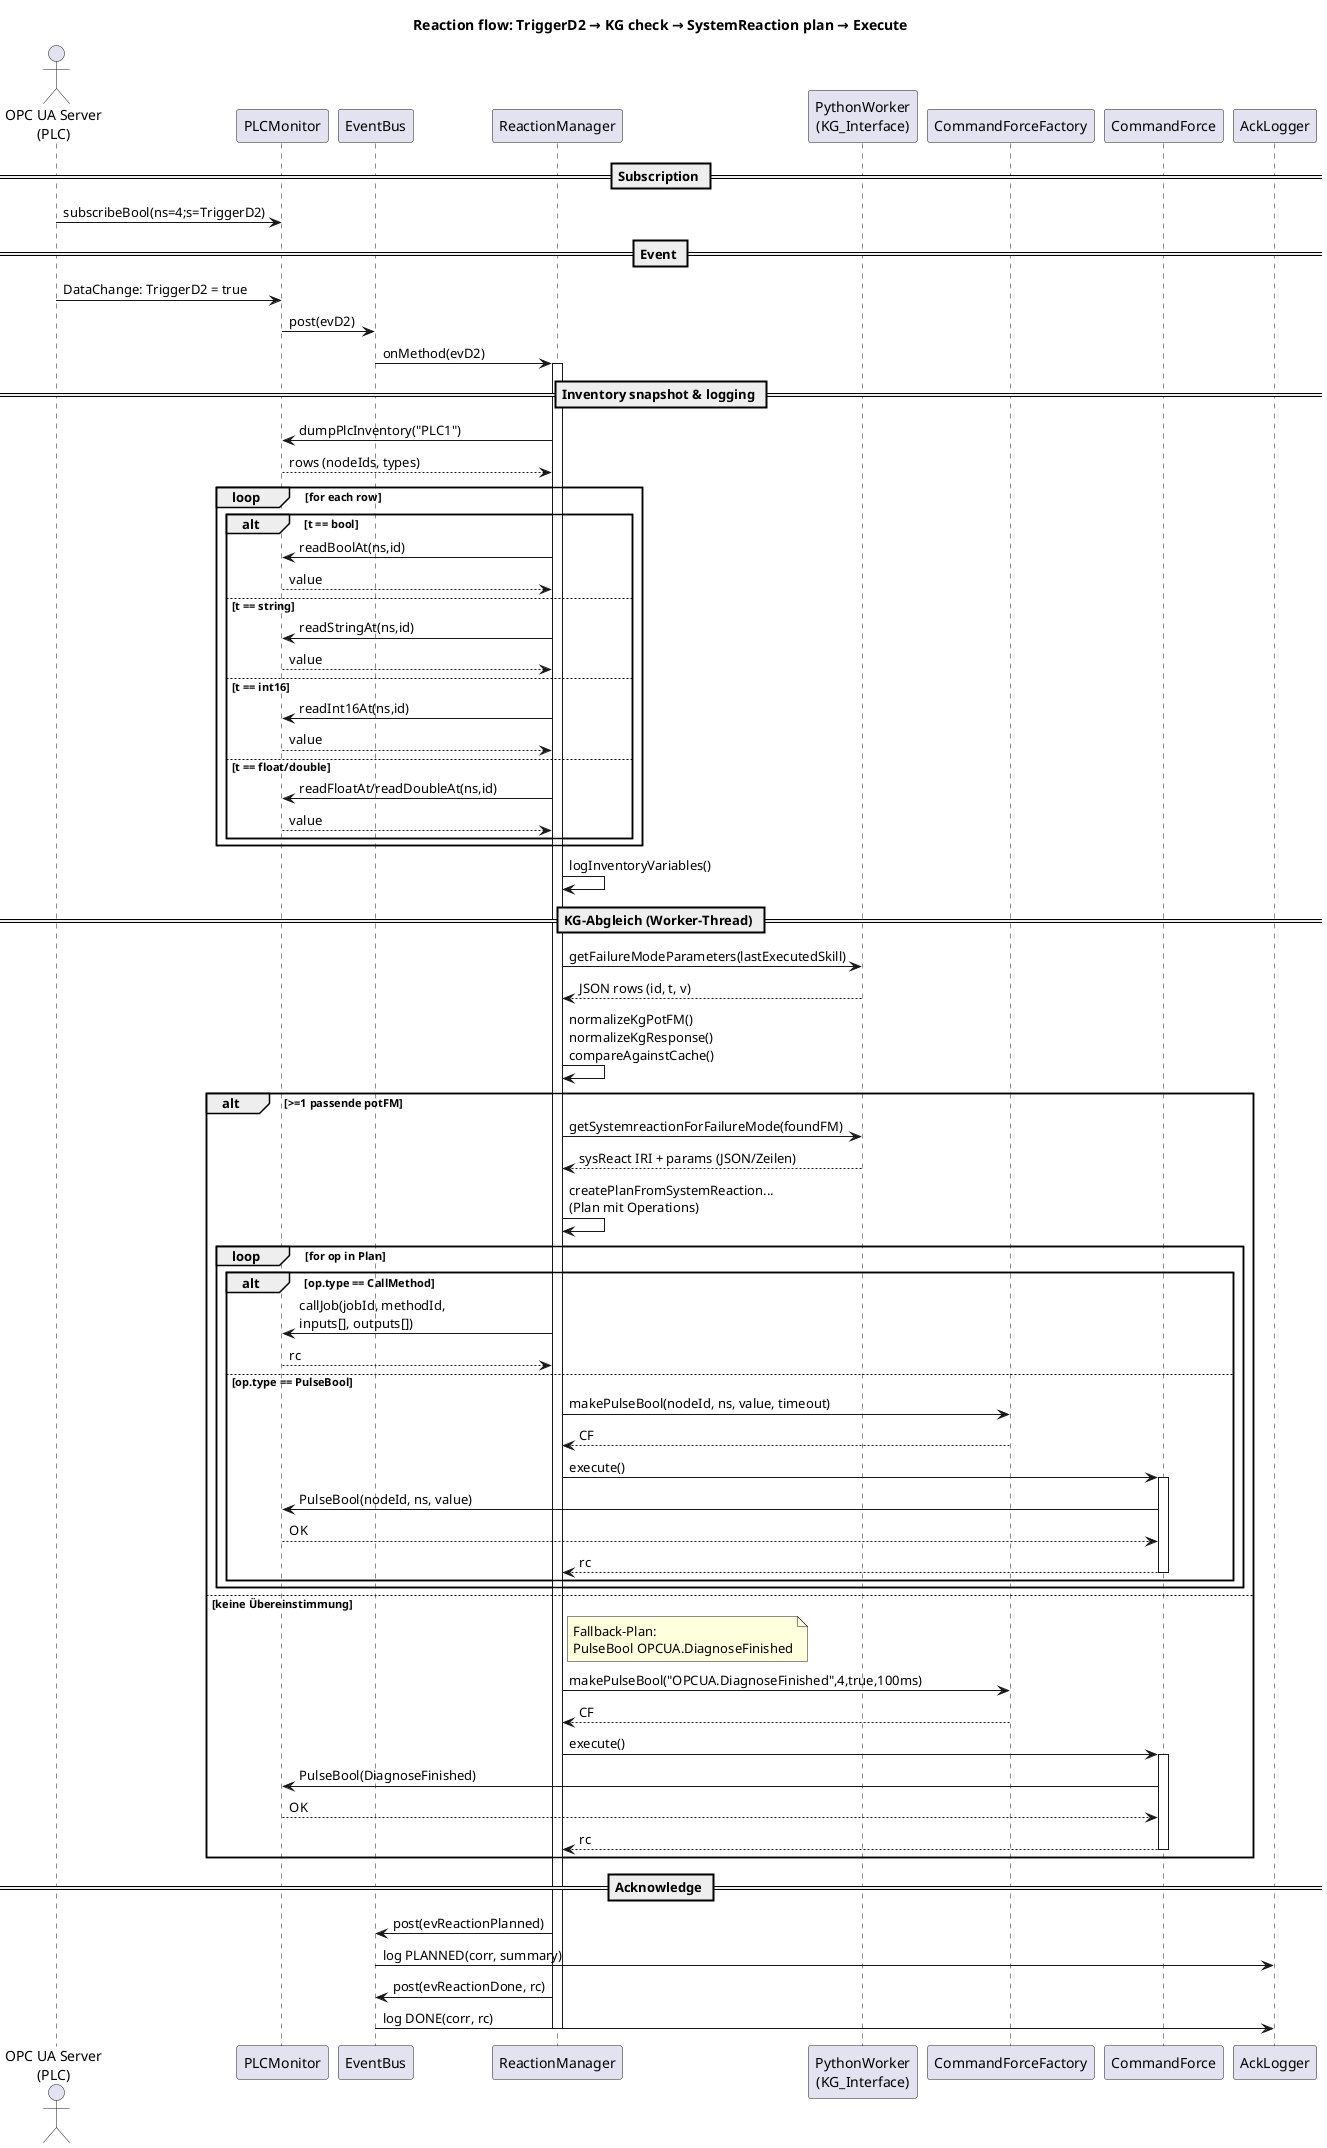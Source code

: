 @startuml Flow_with_Trigger
title Reaction flow: TriggerD2 → KG check → SystemReaction plan → Execute

actor "OPC UA Server\n(PLC)" as PLC
participant "PLCMonitor" as Mon
participant "EventBus" as Bus
participant "ReactionManager" as RM
participant "PythonWorker\n(KG_Interface)" as KG
participant "CommandForceFactory" as CFF
participant "CommandForce" as CF
participant "AckLogger" as Ack

== Subscription ==
PLC -> Mon: subscribeBool(ns=4;s=TriggerD2)

== Event ==
PLC -> Mon: DataChange: TriggerD2 = true
Mon -> Bus: post(evD2)
Bus -> RM: onMethod(evD2)
activate RM

== Inventory snapshot & logging ==
RM -> Mon: dumpPlcInventory("PLC1")
Mon --> RM: rows (nodeIds, types)
loop for each row
  alt t == bool
    RM -> Mon: readBoolAt(ns,id)
    Mon --> RM: value
  else t == string
    RM -> Mon: readStringAt(ns,id)
    Mon --> RM: value
  else t == int16
    RM -> Mon: readInt16At(ns,id)
    Mon --> RM: value
  else t == float/double
    RM -> Mon: readFloatAt/readDoubleAt(ns,id)
    Mon --> RM: value
  end
end
RM -> RM: logInventoryVariables()

== KG-Abgleich (Worker-Thread) ==
RM -> KG: getFailureModeParameters(lastExecutedSkill)
KG --> RM: JSON rows (id, t, v)
RM -> RM: normalizeKgPotFM()\nnormalizeKgResponse()\ncompareAgainstCache()

alt >=1 passende potFM
  RM -> KG: getSystemreactionForFailureMode(foundFM)
  KG --> RM: sysReact IRI + params (JSON/Zeilen)
  RM -> RM: createPlanFromSystemReaction...\n(Plan mit Operations)
  loop for op in Plan
    alt op.type == CallMethod
      RM -> Mon: callJob(jobId, methodId,\ninputs[], outputs[])
      Mon --> RM: rc
    else op.type == PulseBool
      RM -> CFF: makePulseBool(nodeId, ns, value, timeout)
      CFF --> RM: CF
      RM -> CF: execute()
      activate CF
      CF -> Mon: PulseBool(nodeId, ns, value)
      Mon --> CF: OK
      CF --> RM: rc
      deactivate CF
    end
  end
else keine Übereinstimmung
  note right of RM
    Fallback-Plan:
    PulseBool OPCUA.DiagnoseFinished
  end note
  RM -> CFF: makePulseBool("OPCUA.DiagnoseFinished",4,true,100ms)
  CFF --> RM: CF
  RM -> CF: execute()
  activate CF
  CF -> Mon: PulseBool(DiagnoseFinished)
  Mon --> CF: OK
  CF --> RM: rc
  deactivate CF
end

== Acknowledge ==
RM -> Bus: post(evReactionPlanned)
Bus -> Ack: log PLANNED(corr, summary)
RM -> Bus: post(evReactionDone, rc)
Bus -> Ack: log DONE(corr, rc)

deactivate RM
@enduml
